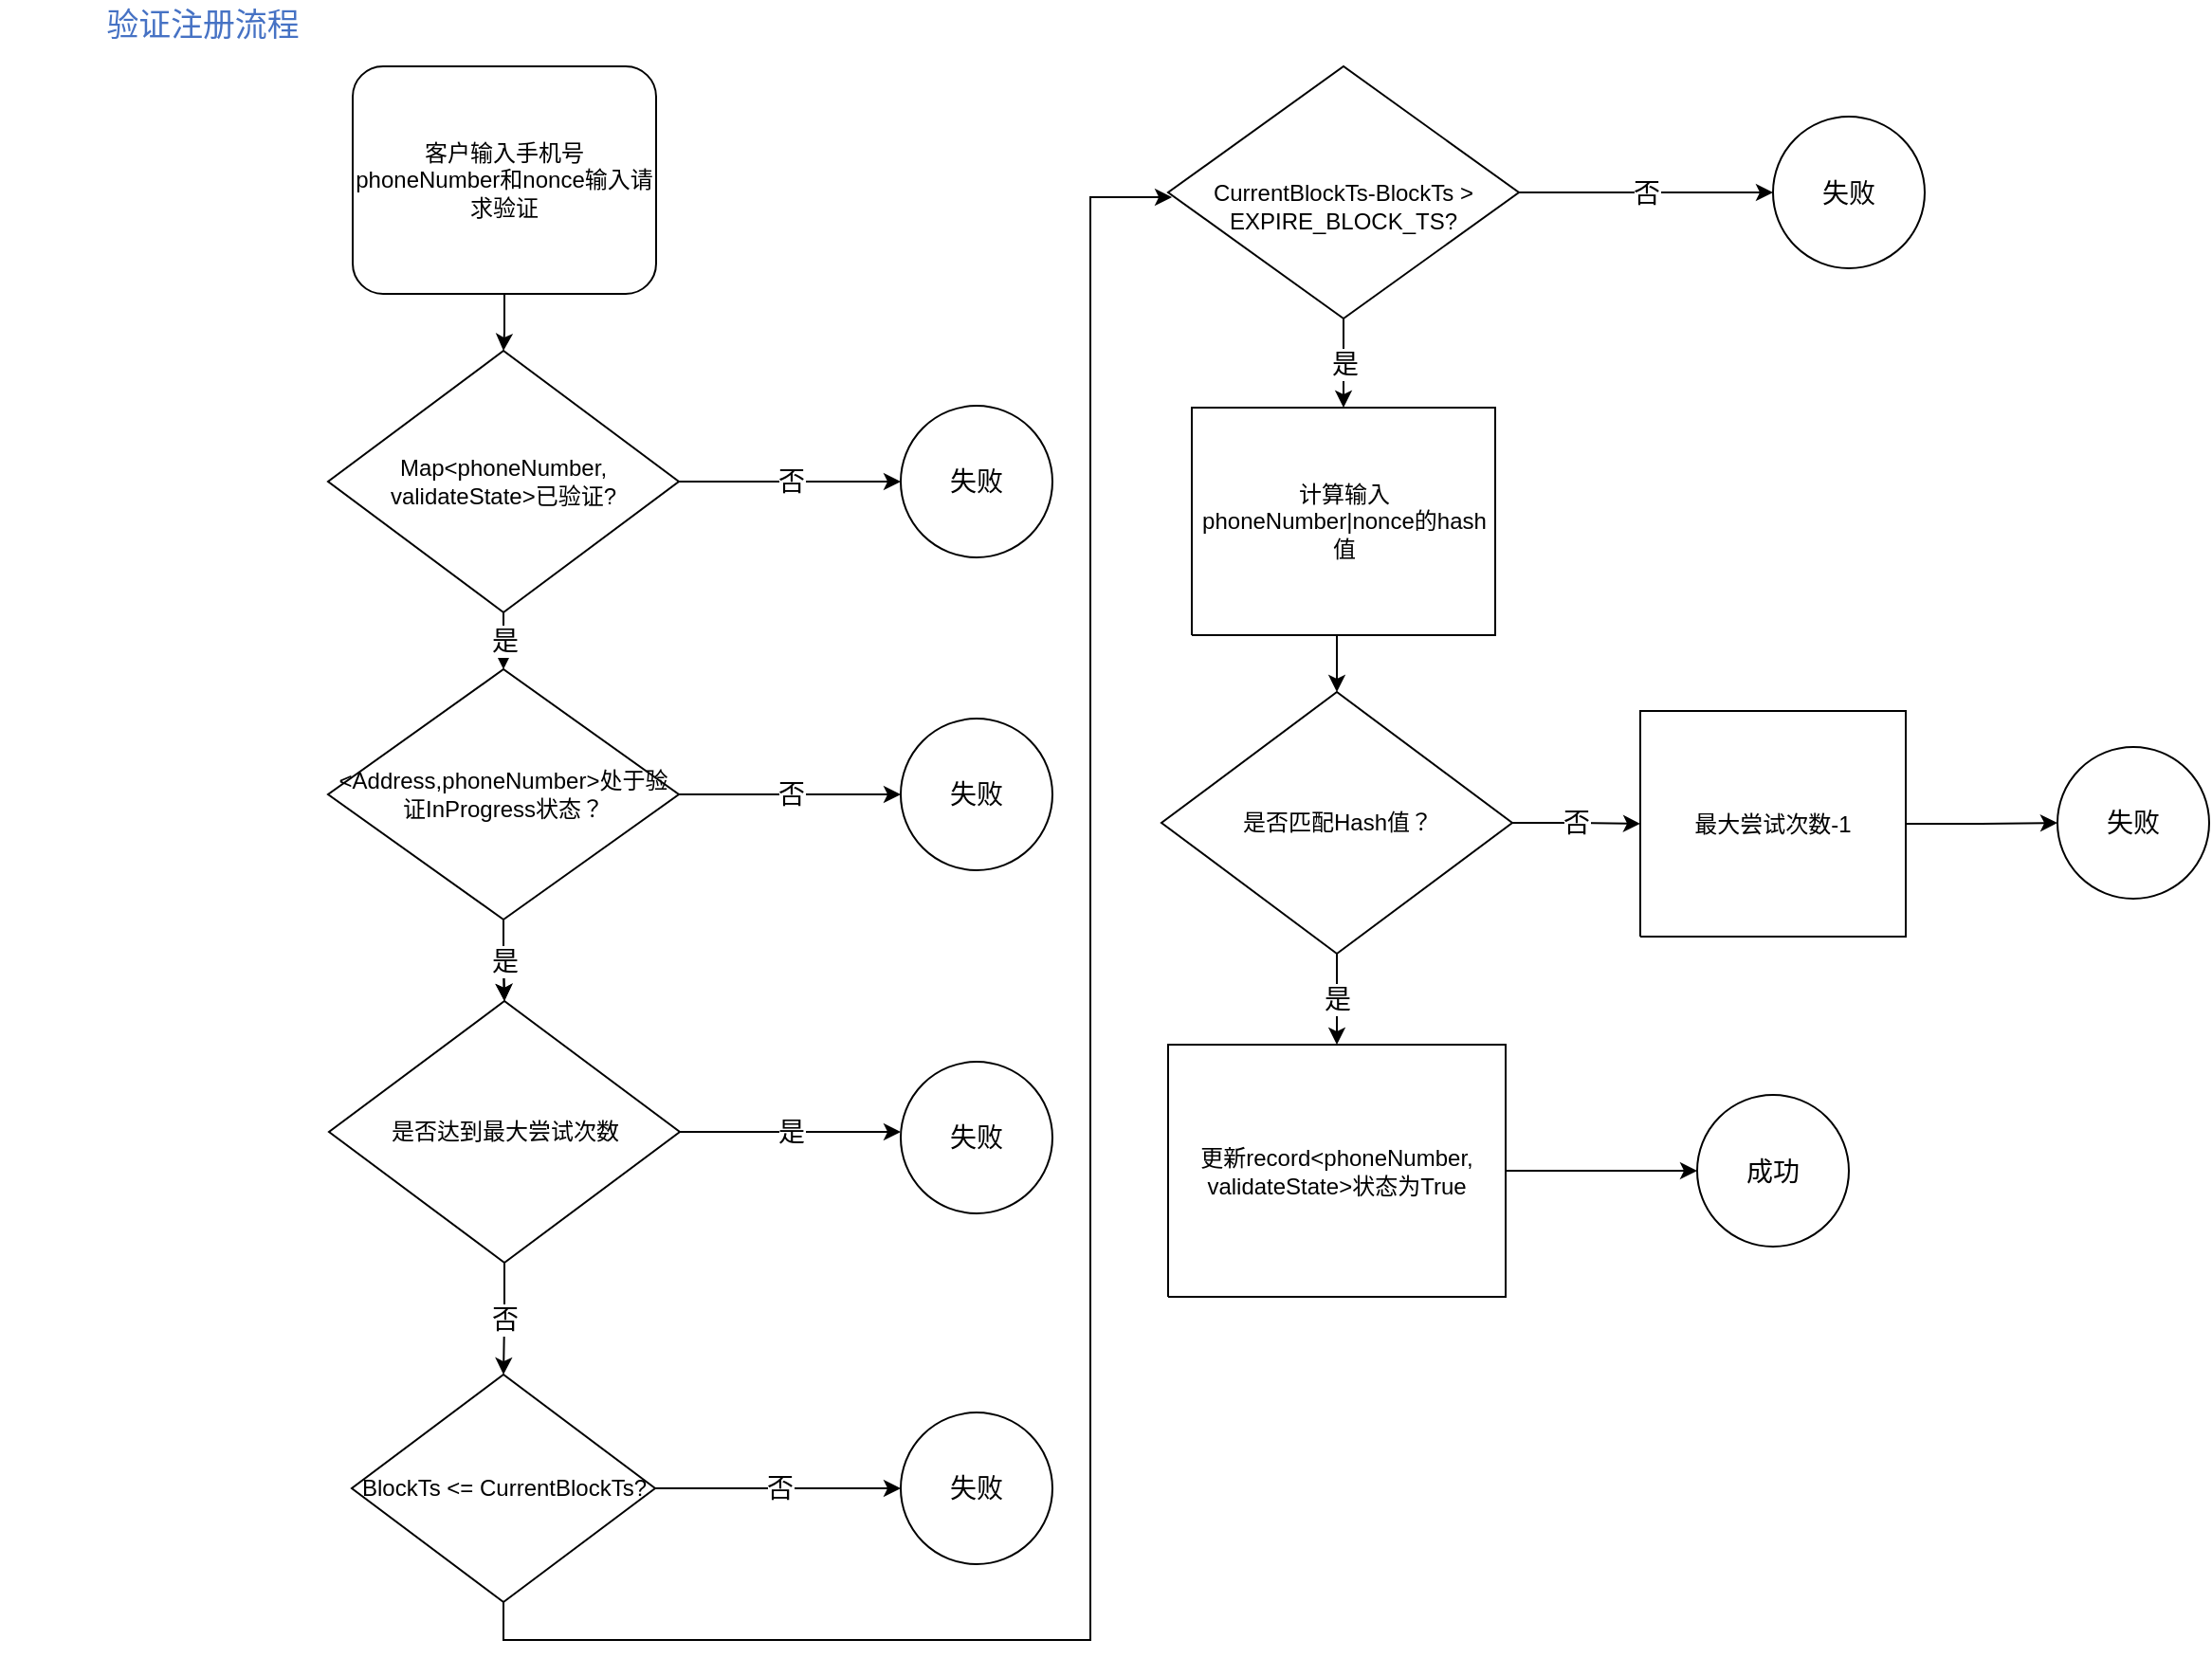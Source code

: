 <mxfile version="20.7.4" type="github"><diagram name="Page-1" id="Page-1"><mxGraphModel dx="1050" dy="662" grid="1" gridSize="10" guides="1" tooltips="1" connect="1" arrows="1" fold="1" page="1" pageScale="1" pageWidth="850" pageHeight="1100" math="0" shadow="0"><root><mxCell id="0"/><mxCell id="1" parent="0"/><UserObject label="&lt;div style=&quot;font-size: 1px&quot;&gt;&lt;p style=&quot;align:center;margin-left:0;margin-right:0;margin-top:0px;margin-bottom:0px;text-indent:0;valign:middle;direction:ltr;&quot;&gt;&lt;font style=&quot;font-size:16.93px;font-family:Calibri;color:#4672c4;direction:ltr;letter-spacing:0px;line-height:120%;opacity:1&quot;&gt; &lt;/font&gt;&lt;font style=&quot;font-size:16.93px;font-family:Themed;color:#4672c4;direction:ltr;letter-spacing:0px;line-height:120%;opacity:1&quot;&gt;验证注册流程&lt;br/&gt;&lt;/font&gt;&lt;/p&gt;&lt;/div&gt;" tags="Background" id="2"><mxCell style="verticalAlign=middle;align=center;vsdxID=1;fillColor=none;gradientColor=none;shape=stencil(nZBLDoAgDERP0z3SIyjew0SURgSD+Lu9kMZoXLhwN9O+tukAlrNpJg1SzDH4QW/URgNYgZTkjA4UkwJUgGXng+6DX1zLfmoymdXo17xh5zmRJ6Q42BWCfc2oJfdAr+Yv+AP9Cb7OJ3H/2JG1HNGz/84klThPVCc=);strokeColor=none;points=[];labelBackgroundColor=none;rounded=0;html=1;whiteSpace=wrap;" parent="1" vertex="1"><mxGeometry x="25" y="25" width="214" height="28" as="geometry"/></mxCell></UserObject><mxCell id="5OazGIEpWlc9TpgzSFjd-42" value="" style="edgeStyle=orthogonalEdgeStyle;rounded=0;orthogonalLoop=1;jettySize=auto;html=1;fontSize=14;fontColor=#000000;" edge="1" parent="1" source="3" target="13"><mxGeometry relative="1" as="geometry"/></mxCell><UserObject label="客户输入手机号phoneNumber和nonce输入请求验证" tags="Background" id="3"><mxCell style="verticalAlign=middle;align=center;vsdxID=4;shape=stencil(vVTbDoMgDP0aHjEOErc9O/cfZKKSMTGFTff3w6BRmS6ZMb71ckrbk0MRjXXBKo5IqA2oO69FagpEL4gQURYchLEWogmicaaA56CeZer8irXI1nqoV/tC4+oOYVtCwnfvOv/qsFKUI+x5MyyDm82BNwP0YBpQ6kLNtLx/7hQF0bFDYNYIjUEZZoQqXb5DSwY5x7YZziTLJyldc159hWdX8ZsP463cxuMm3GuR2b4LK2+B/JeXJZp3oGZJXqv1Oqv+XcT6699ZYzgEmZDS3ZFx3j8cNuSODk0+);points=[[0,0.5,0],[1,0.5,0],[0.5,1,0],[0.5,0,0],[0.03,0.04,0],[0.97,0.04,0],[0.03,0.96,0],[0.97,0.96,0]];labelBackgroundColor=none;rounded=0;html=1;whiteSpace=wrap;" parent="1" vertex="1"><mxGeometry x="211" y="60" width="160" height="120" as="geometry"/></mxCell></UserObject><mxCell id="5OazGIEpWlc9TpgzSFjd-56" value="否" style="edgeStyle=orthogonalEdgeStyle;rounded=0;orthogonalLoop=1;jettySize=auto;html=1;exitX=1;exitY=0.5;exitDx=0;exitDy=0;exitPerimeter=0;fontSize=14;fontColor=#000000;entryX=0;entryY=0.5;entryDx=0;entryDy=0;" edge="1" parent="1" source="4" target="5OazGIEpWlc9TpgzSFjd-60"><mxGeometry relative="1" as="geometry"><mxPoint x="493.63" y="443.1" as="targetPoint"/></mxGeometry></mxCell><mxCell id="5OazGIEpWlc9TpgzSFjd-57" value="" style="edgeStyle=orthogonalEdgeStyle;rounded=0;orthogonalLoop=1;jettySize=auto;html=1;fontSize=14;fontColor=#000000;" edge="1" parent="1" source="4" target="5OazGIEpWlc9TpgzSFjd-35"><mxGeometry relative="1" as="geometry"/></mxCell><mxCell id="5OazGIEpWlc9TpgzSFjd-59" value="是" style="edgeStyle=orthogonalEdgeStyle;rounded=0;orthogonalLoop=1;jettySize=auto;html=1;fontSize=14;fontColor=#000000;" edge="1" parent="1" source="4" target="5OazGIEpWlc9TpgzSFjd-35"><mxGeometry relative="1" as="geometry"/></mxCell><UserObject label="&amp;lt;Address,phoneNumber&amp;gt;处于验证InProgress状态？" tags="Background" id="4"><mxCell style="verticalAlign=middle;align=center;vsdxID=5;shape=stencil(nZBNDoUgDIRP0z3SeAKf3sNElEYEg/h3+wdpjIaFC3cz9OukDGC16HZWIMUSvBvVTl3QgD+QkqxWnkJUgDVg1TuvBu9W27Gf20QmNbktJRy8V4q0IsXJthDsG2YN2Qd7DS+4fGGz3Bfyc2Z2axT3J3syhjt6zvNS4hMXivUf);points=[[1,0.5,0],[0.5,0,0],[0.5,0.5,0]];labelBackgroundColor=none;rounded=0;html=1;whiteSpace=wrap;" parent="1" vertex="1"><mxGeometry x="198" y="378" width="185" height="132" as="geometry"/></mxCell></UserObject><mxCell id="5OazGIEpWlc9TpgzSFjd-44" value="否" style="edgeStyle=orthogonalEdgeStyle;rounded=0;orthogonalLoop=1;jettySize=auto;html=1;exitX=1;exitY=0.5;exitDx=0;exitDy=0;exitPerimeter=0;entryX=0;entryY=0.5;entryDx=0;entryDy=0;fontSize=14;fontColor=#000000;" edge="1" parent="1" source="9" target="5OazGIEpWlc9TpgzSFjd-66"><mxGeometry relative="1" as="geometry"><mxPoint x="500" y="810" as="targetPoint"/></mxGeometry></mxCell><mxCell id="5OazGIEpWlc9TpgzSFjd-45" style="edgeStyle=orthogonalEdgeStyle;rounded=0;orthogonalLoop=1;jettySize=auto;html=1;exitX=0.5;exitY=1;exitDx=0;exitDy=0;exitPerimeter=0;fontSize=14;fontColor=#000000;entryX=0.011;entryY=0.519;entryDx=0;entryDy=0;entryPerimeter=0;" edge="1" parent="1" source="9" target="10"><mxGeometry relative="1" as="geometry"><mxPoint x="630" y="125" as="targetPoint"/><Array as="points"><mxPoint x="291" y="890"/><mxPoint x="600" y="890"/><mxPoint x="600" y="129"/></Array></mxGeometry></mxCell><UserObject label="BlockTs &amp;lt;= CurrentBlockTs?" tags="Background" id="9"><mxCell style="verticalAlign=middle;align=center;vsdxID=19;shape=stencil(nZBNDoUgDIRP0z3SeAKf3sNElEYEg/h3+wdpjIaFC3cz9OukDGC16HZWIMUSvBvVTl3QgD+QkqxWnkJUgDVg1TuvBu9W27Gf20QmNbktJRy8V4q0IsXJthDsG2YN2Qd7DS+4fGGz3Bfyc2Z2axT3J3syhjt6zvNS4hMXivUf);points=[[0.5,1,0],[1,0.5,0],[0.5,0,0],[0,0.5,0]];labelBackgroundColor=none;rounded=0;html=1;whiteSpace=wrap;" parent="1" vertex="1"><mxGeometry x="210.5" y="750" width="160" height="120" as="geometry"/></mxCell></UserObject><mxCell id="5OazGIEpWlc9TpgzSFjd-52" value="是" style="edgeStyle=orthogonalEdgeStyle;rounded=0;orthogonalLoop=1;jettySize=auto;html=1;entryX=0.5;entryY=0;entryDx=0;entryDy=0;entryPerimeter=0;fontSize=14;fontColor=#000000;" edge="1" parent="1" source="10" target="16"><mxGeometry relative="1" as="geometry"/></mxCell><mxCell id="5OazGIEpWlc9TpgzSFjd-53" value="否" style="edgeStyle=orthogonalEdgeStyle;rounded=0;orthogonalLoop=1;jettySize=auto;html=1;exitX=1;exitY=0.5;exitDx=0;exitDy=0;exitPerimeter=0;fontSize=14;fontColor=#000000;entryX=0;entryY=0.5;entryDx=0;entryDy=0;" edge="1" parent="1" source="10" target="5OazGIEpWlc9TpgzSFjd-67"><mxGeometry relative="1" as="geometry"><mxPoint x="954" y="126" as="targetPoint"/><Array as="points"/></mxGeometry></mxCell><UserObject label="&lt;br&gt;CurrentBlockTs-BlockTs &amp;gt; EXPIRE_BLOCK_TS?" tags="Background" id="10"><mxCell style="verticalAlign=middle;align=center;vsdxID=21;shape=stencil(nZBNDoUgDIRP0z3SeAKf3sNElEYEg/h3+wdpjIaFC3cz9OukDGC16HZWIMUSvBvVTl3QgD+QkqxWnkJUgDVg1TuvBu9W27Gf20QmNbktJRy8V4q0IsXJthDsG2YN2Qd7DS+4fGGz3Bfyc2Z2axT3J3syhjt6zvNS4hMXivUf);points=[[1,0.5,0],[0.5,0,0],[0.5,0.5,0]];labelBackgroundColor=none;rounded=0;html=1;whiteSpace=wrap;" parent="1" vertex="1"><mxGeometry x="641" y="60" width="185" height="133" as="geometry"/></mxCell></UserObject><mxCell id="5OazGIEpWlc9TpgzSFjd-58" value="是" style="edgeStyle=orthogonalEdgeStyle;rounded=0;orthogonalLoop=1;jettySize=auto;html=1;entryX=0.5;entryY=0;entryDx=0;entryDy=0;entryPerimeter=0;fontSize=14;fontColor=#000000;" edge="1" parent="1" source="13" target="4"><mxGeometry relative="1" as="geometry"/></mxCell><mxCell id="5OazGIEpWlc9TpgzSFjd-64" value="否" style="edgeStyle=orthogonalEdgeStyle;rounded=0;orthogonalLoop=1;jettySize=auto;html=1;exitX=1;exitY=0.5;exitDx=0;exitDy=0;exitPerimeter=0;entryX=0;entryY=0.5;entryDx=0;entryDy=0;fontSize=14;fontColor=#000000;" edge="1" parent="1" source="13" target="5OazGIEpWlc9TpgzSFjd-62"><mxGeometry relative="1" as="geometry"/></mxCell><UserObject label="Map&amp;lt;phoneNumber, validateState&amp;gt;已验证?" tags="Background" id="13"><mxCell style="verticalAlign=middle;align=center;vsdxID=43;shape=stencil(nZBNDoUgDIRP0z3SeAKf3sNElEYEg/h3+wdpjIaFC3cz9OukDGC16HZWIMUSvBvVTl3QgD+QkqxWnkJUgDVg1TuvBu9W27Gf20QmNbktJRy8V4q0IsXJthDsG2YN2Qd7DS+4fGGz3Bfyc2Z2axT3J3syhjt6zvNS4hMXivUf);points=[[1,0.5,0],[0.5,0,0],[0.5,0.5,0]];labelBackgroundColor=none;rounded=0;html=1;whiteSpace=wrap;" parent="1" vertex="1"><mxGeometry x="198" y="210" width="185" height="138" as="geometry"/></mxCell></UserObject><mxCell id="5OazGIEpWlc9TpgzSFjd-51" style="edgeStyle=orthogonalEdgeStyle;rounded=0;orthogonalLoop=1;jettySize=auto;html=1;exitX=0.5;exitY=1;exitDx=0;exitDy=0;exitPerimeter=0;entryX=0.5;entryY=0;entryDx=0;entryDy=0;entryPerimeter=0;fontSize=14;fontColor=#000000;" edge="1" parent="1" source="16" target="17"><mxGeometry relative="1" as="geometry"/></mxCell><UserObject label="计算输入phoneNumber|nonce的hash值" tags="Background" id="16"><mxCell style="verticalAlign=middle;align=center;vsdxID=48;shape=stencil(nZBLDoAgDERP0z3SIyjew0SURgSD+Lu9kMZoXLhwN9O+tukAlrNpJg1SzDH4QW/URgNYgZTkjA4UkwJUgGXng+6DX1zLfmoymdXo17xh5zmRJ6Q42BWCfc2oJfdAr+Yv+AP9Cb7OJ3H/2JG1HNGz/84klThPVCc=);points=[[0.5,1,0],[1,0.5,0],[0.5,0,0],[0,0.5,0],[0.5,0.5,0]];labelBackgroundColor=none;rounded=0;html=1;whiteSpace=wrap;" parent="1" vertex="1"><mxGeometry x="653.5" y="240" width="160" height="120" as="geometry"/></mxCell></UserObject><mxCell id="5OazGIEpWlc9TpgzSFjd-49" value="否" style="edgeStyle=orthogonalEdgeStyle;rounded=0;orthogonalLoop=1;jettySize=auto;html=1;exitX=1;exitY=0.5;exitDx=0;exitDy=0;exitPerimeter=0;entryX=0;entryY=0.5;entryDx=0;entryDy=0;entryPerimeter=0;fontSize=14;fontColor=#000000;" edge="1" parent="1" source="17" target="5OazGIEpWlc9TpgzSFjd-46"><mxGeometry relative="1" as="geometry"/></mxCell><mxCell id="5OazGIEpWlc9TpgzSFjd-50" value="是" style="edgeStyle=orthogonalEdgeStyle;rounded=0;orthogonalLoop=1;jettySize=auto;html=1;entryX=0.5;entryY=0;entryDx=0;entryDy=0;entryPerimeter=0;fontSize=14;fontColor=#000000;" edge="1" parent="1" source="17" target="20"><mxGeometry relative="1" as="geometry"/></mxCell><UserObject label="是否匹配Hash值？" tags="Background" id="17"><mxCell style="verticalAlign=middle;align=center;vsdxID=52;shape=stencil(nZBNDoUgDIRP0z3SeAKf3sNElEYEg/h3+wdpjIaFC3cz9OukDGC16HZWIMUSvBvVTl3QgD+QkqxWnkJUgDVg1TuvBu9W27Gf20QmNbktJRy8V4q0IsXJthDsG2YN2Qd7DS+4fGGz3Bfyc2Z2axT3J3syhjt6zvNS4hMXivUf);points=[[1,0.5,0],[0.5,0,0],[0.5,0.5,0]];labelBackgroundColor=none;rounded=0;html=1;whiteSpace=wrap;" parent="1" vertex="1"><mxGeometry x="637.5" y="390" width="185" height="138" as="geometry"/></mxCell></UserObject><mxCell id="5OazGIEpWlc9TpgzSFjd-48" style="edgeStyle=orthogonalEdgeStyle;rounded=0;orthogonalLoop=1;jettySize=auto;html=1;exitX=1;exitY=0.5;exitDx=0;exitDy=0;exitPerimeter=0;entryX=0;entryY=0.5;entryDx=0;entryDy=0;fontSize=14;fontColor=#000000;" edge="1" parent="1" source="20" target="5OazGIEpWlc9TpgzSFjd-70"><mxGeometry relative="1" as="geometry"><mxPoint x="982.014" y="642.046" as="targetPoint"/></mxGeometry></mxCell><UserObject label="更新record&amp;lt;phoneNumber, validateState&amp;gt;状态为True" tags="Background" id="20"><mxCell style="verticalAlign=middle;align=center;vsdxID=60;shape=stencil(nZBLDoAgDERP0z3SIyjew0SURgSD+Lu9kMZoXLhwN9O+tukAlrNpJg1SzDH4QW/URgNYgZTkjA4UkwJUgGXng+6DX1zLfmoymdXo17xh5zmRJ6Q42BWCfc2oJfdAr+Yv+AP9Cb7OJ3H/2JG1HNGz/84klThPVCc=);points=[[1,0.5,0],[0.5,0,0],[0.5,0.5,0],[0.5,0.5,0]];labelBackgroundColor=none;rounded=0;html=1;whiteSpace=wrap;" parent="1" vertex="1"><mxGeometry x="641" y="576" width="178" height="133" as="geometry"/></mxCell></UserObject><mxCell id="5OazGIEpWlc9TpgzSFjd-39" value="否" style="edgeStyle=orthogonalEdgeStyle;rounded=0;orthogonalLoop=1;jettySize=auto;html=1;entryX=0.5;entryY=0;entryDx=0;entryDy=0;entryPerimeter=0;fontSize=14;" edge="1" parent="1" source="5OazGIEpWlc9TpgzSFjd-35" target="9"><mxGeometry relative="1" as="geometry"/></mxCell><mxCell id="5OazGIEpWlc9TpgzSFjd-40" value="是" style="edgeStyle=orthogonalEdgeStyle;rounded=0;orthogonalLoop=1;jettySize=auto;html=1;exitX=1;exitY=0.5;exitDx=0;exitDy=0;exitPerimeter=0;fontSize=14;" edge="1" parent="1" source="5OazGIEpWlc9TpgzSFjd-35"><mxGeometry relative="1" as="geometry"><mxPoint x="500" y="622" as="targetPoint"/></mxGeometry></mxCell><UserObject label="是否达到最大尝试次数" tags="Background" id="5OazGIEpWlc9TpgzSFjd-35"><mxCell style="verticalAlign=middle;align=center;vsdxID=5;shape=stencil(nZBNDoUgDIRP0z3SeAKf3sNElEYEg/h3+wdpjIaFC3cz9OukDGC16HZWIMUSvBvVTl3QgD+QkqxWnkJUgDVg1TuvBu9W27Gf20QmNbktJRy8V4q0IsXJthDsG2YN2Qd7DS+4fGGz3Bfyc2Z2axT3J3syhjt6zvNS4hMXivUf);points=[[1,0.5,0],[0.5,0,0],[0.5,0.5,0]];labelBackgroundColor=none;rounded=0;html=1;whiteSpace=wrap;" vertex="1" parent="1"><mxGeometry x="198.5" y="553" width="185" height="138" as="geometry"/></mxCell></UserObject><mxCell id="5OazGIEpWlc9TpgzSFjd-41" value="失败" style="ellipse;whiteSpace=wrap;html=1;aspect=fixed;fontSize=14;" vertex="1" parent="1"><mxGeometry x="500" y="585" width="80" height="80" as="geometry"/></mxCell><mxCell id="5OazGIEpWlc9TpgzSFjd-47" style="edgeStyle=orthogonalEdgeStyle;rounded=0;orthogonalLoop=1;jettySize=auto;html=1;exitX=1;exitY=0.5;exitDx=0;exitDy=0;exitPerimeter=0;entryX=0;entryY=0.5;entryDx=0;entryDy=0;fontSize=14;fontColor=#000000;" edge="1" parent="1" source="5OazGIEpWlc9TpgzSFjd-46" target="5OazGIEpWlc9TpgzSFjd-69"><mxGeometry relative="1" as="geometry"><mxPoint x="1097.032" y="459" as="targetPoint"/></mxGeometry></mxCell><UserObject label="最大尝试次数-1" tags="Background" id="5OazGIEpWlc9TpgzSFjd-46"><mxCell style="verticalAlign=middle;align=center;vsdxID=48;shape=stencil(nZBLDoAgDERP0z3SIyjew0SURgSD+Lu9kMZoXLhwN9O+tukAlrNpJg1SzDH4QW/URgNYgZTkjA4UkwJUgGXng+6DX1zLfmoymdXo17xh5zmRJ6Q42BWCfc2oJfdAr+Yv+AP9Cb7OJ3H/2JG1HNGz/84klThPVCc=);points=[[0.5,1,0],[1,0.5,0],[0.5,0,0],[0,0.5,0],[0.5,0.5,0]];labelBackgroundColor=none;rounded=0;html=1;whiteSpace=wrap;" vertex="1" parent="1"><mxGeometry x="890" y="400" width="140" height="119" as="geometry"/></mxCell></UserObject><mxCell id="5OazGIEpWlc9TpgzSFjd-60" value="失败" style="ellipse;whiteSpace=wrap;html=1;aspect=fixed;fontSize=14;" vertex="1" parent="1"><mxGeometry x="500" y="404" width="80" height="80" as="geometry"/></mxCell><mxCell id="5OazGIEpWlc9TpgzSFjd-62" value="失败" style="ellipse;whiteSpace=wrap;html=1;aspect=fixed;fontSize=14;" vertex="1" parent="1"><mxGeometry x="500" y="239" width="80" height="80" as="geometry"/></mxCell><mxCell id="5OazGIEpWlc9TpgzSFjd-66" value="失败" style="ellipse;whiteSpace=wrap;html=1;aspect=fixed;fontSize=14;" vertex="1" parent="1"><mxGeometry x="500" y="770" width="80" height="80" as="geometry"/></mxCell><mxCell id="5OazGIEpWlc9TpgzSFjd-67" value="失败" style="ellipse;whiteSpace=wrap;html=1;aspect=fixed;fontSize=14;" vertex="1" parent="1"><mxGeometry x="960" y="86.5" width="80" height="80" as="geometry"/></mxCell><mxCell id="5OazGIEpWlc9TpgzSFjd-69" value="失败" style="ellipse;whiteSpace=wrap;html=1;aspect=fixed;fontSize=14;" vertex="1" parent="1"><mxGeometry x="1110" y="419" width="80" height="80" as="geometry"/></mxCell><mxCell id="5OazGIEpWlc9TpgzSFjd-70" value="成功" style="ellipse;whiteSpace=wrap;html=1;aspect=fixed;fontSize=14;" vertex="1" parent="1"><mxGeometry x="920" y="602.5" width="80" height="80" as="geometry"/></mxCell></root></mxGraphModel></diagram></mxfile>